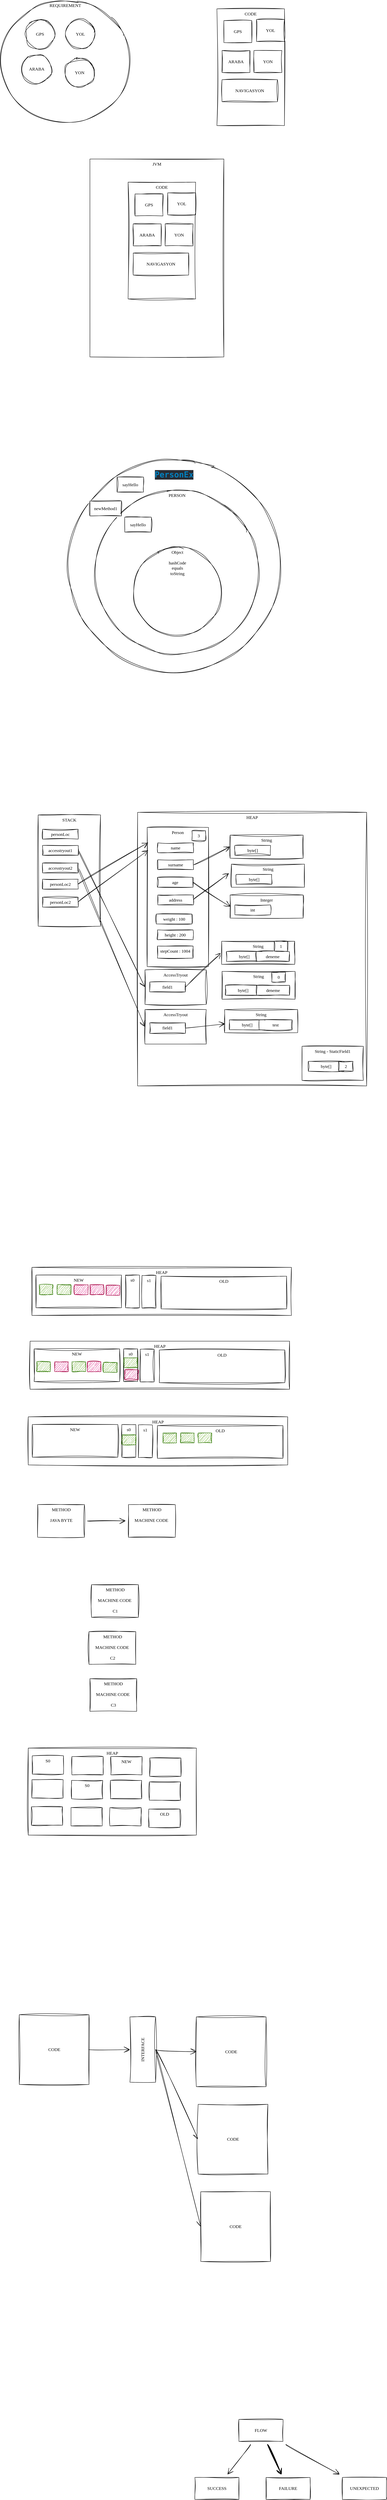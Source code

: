 <mxfile version="24.6.4" type="device">
  <diagram name="Page-1" id="4WKXbVPwhYz-1THPPJRX">
    <mxGraphModel dx="1126" dy="813" grid="0" gridSize="10" guides="1" tooltips="1" connect="1" arrows="1" fold="1" page="0" pageScale="1" pageWidth="4681" pageHeight="3300" math="0" shadow="0">
      <root>
        <mxCell id="0" />
        <mxCell id="1" parent="0" />
        <mxCell id="hSn5F7qQhg8oLAxuPcVd-22" value="&lt;div style=&quot;background-color:#282c34;color:#8a8a8a&quot;&gt;&lt;pre style=&quot;font-family:&#39;JetBrains Mono&#39;,monospace;font-size:16.5pt;&quot;&gt;&lt;span style=&quot;color:#0080c0;font-weight:bold;&quot;&gt;PersonEx&lt;/span&gt;&lt;/pre&gt;&lt;/div&gt;" style="ellipse;whiteSpace=wrap;html=1;aspect=fixed;sketch=1;hachureGap=4;jiggle=2;curveFitting=1;fontFamily=Verdana;verticalAlign=top;" parent="1" vertex="1">
          <mxGeometry x="-58" y="1221" width="579" height="579" as="geometry" />
        </mxCell>
        <mxCell id="hSn5F7qQhg8oLAxuPcVd-20" value="&lt;font face=&quot;Verdana&quot;&gt;JVM&lt;/font&gt;" style="whiteSpace=wrap;html=1;sketch=1;hachureGap=4;jiggle=2;curveFitting=1;fontFamily=Architects Daughter;fontSource=https%3A%2F%2Ffonts.googleapis.com%2Fcss%3Ffamily%3DArchitects%2BDaughter;verticalAlign=top;" parent="1" vertex="1">
          <mxGeometry x="2" y="403" width="365" height="539" as="geometry" />
        </mxCell>
        <mxCell id="hSn5F7qQhg8oLAxuPcVd-1" value="REQUIREMENT" style="ellipse;whiteSpace=wrap;html=1;sketch=1;hachureGap=4;jiggle=2;curveFitting=1;fontFamily=Verdana;verticalAlign=top;" parent="1" vertex="1">
          <mxGeometry x="-242" y="-29" width="354" height="333" as="geometry" />
        </mxCell>
        <mxCell id="hSn5F7qQhg8oLAxuPcVd-2" value="&lt;font face=&quot;Verdana&quot;&gt;CODE&lt;/font&gt;" style="whiteSpace=wrap;html=1;sketch=1;hachureGap=4;jiggle=2;curveFitting=1;fontFamily=Architects Daughter;fontSource=https%3A%2F%2Ffonts.googleapis.com%2Fcss%3Ffamily%3DArchitects%2BDaughter;verticalAlign=top;" parent="1" vertex="1">
          <mxGeometry x="348" y="-6" width="184" height="318" as="geometry" />
        </mxCell>
        <mxCell id="hSn5F7qQhg8oLAxuPcVd-4" value="GPS" style="ellipse;whiteSpace=wrap;html=1;aspect=fixed;sketch=1;hachureGap=4;jiggle=2;curveFitting=1;fontFamily=Verdana;" parent="1" vertex="1">
          <mxGeometry x="-174" y="23" width="80" height="80" as="geometry" />
        </mxCell>
        <mxCell id="hSn5F7qQhg8oLAxuPcVd-5" value="YOL" style="ellipse;whiteSpace=wrap;html=1;aspect=fixed;sketch=1;hachureGap=4;jiggle=2;curveFitting=1;fontFamily=Verdana;" parent="1" vertex="1">
          <mxGeometry x="-64" y="23" width="80" height="80" as="geometry" />
        </mxCell>
        <mxCell id="hSn5F7qQhg8oLAxuPcVd-6" value="ARABA" style="ellipse;whiteSpace=wrap;html=1;aspect=fixed;sketch=1;hachureGap=4;jiggle=2;curveFitting=1;fontFamily=Verdana;" parent="1" vertex="1">
          <mxGeometry x="-183" y="118" width="80" height="80" as="geometry" />
        </mxCell>
        <mxCell id="hSn5F7qQhg8oLAxuPcVd-7" value="YON" style="ellipse;whiteSpace=wrap;html=1;aspect=fixed;sketch=1;hachureGap=4;jiggle=2;curveFitting=1;fontFamily=Verdana;" parent="1" vertex="1">
          <mxGeometry x="-66" y="128" width="80" height="80" as="geometry" />
        </mxCell>
        <mxCell id="hSn5F7qQhg8oLAxuPcVd-9" value="GPS" style="rounded=0;whiteSpace=wrap;html=1;sketch=1;hachureGap=4;jiggle=2;curveFitting=1;fontFamily=Verdana;" parent="1" vertex="1">
          <mxGeometry x="367" y="26" width="76" height="60" as="geometry" />
        </mxCell>
        <mxCell id="hSn5F7qQhg8oLAxuPcVd-10" value="YOL" style="rounded=0;whiteSpace=wrap;html=1;sketch=1;hachureGap=4;jiggle=2;curveFitting=1;fontFamily=Verdana;" parent="1" vertex="1">
          <mxGeometry x="456" y="23" width="76" height="60" as="geometry" />
        </mxCell>
        <mxCell id="hSn5F7qQhg8oLAxuPcVd-11" value="ARABA" style="rounded=0;whiteSpace=wrap;html=1;sketch=1;hachureGap=4;jiggle=2;curveFitting=1;fontFamily=Verdana;" parent="1" vertex="1">
          <mxGeometry x="362" y="107.5" width="76" height="60" as="geometry" />
        </mxCell>
        <mxCell id="hSn5F7qQhg8oLAxuPcVd-12" value="YON" style="rounded=0;whiteSpace=wrap;html=1;sketch=1;hachureGap=4;jiggle=2;curveFitting=1;fontFamily=Verdana;" parent="1" vertex="1">
          <mxGeometry x="449" y="107.5" width="76" height="60" as="geometry" />
        </mxCell>
        <mxCell id="hSn5F7qQhg8oLAxuPcVd-13" value="NAVIGASYON" style="rounded=0;whiteSpace=wrap;html=1;sketch=1;hachureGap=4;jiggle=2;curveFitting=1;fontFamily=Verdana;" parent="1" vertex="1">
          <mxGeometry x="362" y="187" width="151" height="60" as="geometry" />
        </mxCell>
        <mxCell id="hSn5F7qQhg8oLAxuPcVd-14" value="&lt;font face=&quot;Verdana&quot;&gt;CODE&lt;/font&gt;" style="whiteSpace=wrap;html=1;sketch=1;hachureGap=4;jiggle=2;curveFitting=1;fontFamily=Architects Daughter;fontSource=https%3A%2F%2Ffonts.googleapis.com%2Fcss%3Ffamily%3DArchitects%2BDaughter;verticalAlign=top;" parent="1" vertex="1">
          <mxGeometry x="106" y="466" width="184" height="318" as="geometry" />
        </mxCell>
        <mxCell id="hSn5F7qQhg8oLAxuPcVd-15" value="GPS" style="rounded=0;whiteSpace=wrap;html=1;sketch=1;hachureGap=4;jiggle=2;curveFitting=1;fontFamily=Verdana;" parent="1" vertex="1">
          <mxGeometry x="125" y="498" width="76" height="60" as="geometry" />
        </mxCell>
        <mxCell id="hSn5F7qQhg8oLAxuPcVd-16" value="YOL" style="rounded=0;whiteSpace=wrap;html=1;sketch=1;hachureGap=4;jiggle=2;curveFitting=1;fontFamily=Verdana;" parent="1" vertex="1">
          <mxGeometry x="214" y="495" width="76" height="60" as="geometry" />
        </mxCell>
        <mxCell id="hSn5F7qQhg8oLAxuPcVd-17" value="ARABA" style="rounded=0;whiteSpace=wrap;html=1;sketch=1;hachureGap=4;jiggle=2;curveFitting=1;fontFamily=Verdana;" parent="1" vertex="1">
          <mxGeometry x="120" y="579.5" width="76" height="60" as="geometry" />
        </mxCell>
        <mxCell id="hSn5F7qQhg8oLAxuPcVd-18" value="YON" style="rounded=0;whiteSpace=wrap;html=1;sketch=1;hachureGap=4;jiggle=2;curveFitting=1;fontFamily=Verdana;" parent="1" vertex="1">
          <mxGeometry x="207" y="579.5" width="76" height="60" as="geometry" />
        </mxCell>
        <mxCell id="hSn5F7qQhg8oLAxuPcVd-19" value="NAVIGASYON" style="rounded=0;whiteSpace=wrap;html=1;sketch=1;hachureGap=4;jiggle=2;curveFitting=1;fontFamily=Verdana;" parent="1" vertex="1">
          <mxGeometry x="120" y="659" width="151" height="60" as="geometry" />
        </mxCell>
        <mxCell id="hSn5F7qQhg8oLAxuPcVd-21" value="PERSON" style="ellipse;whiteSpace=wrap;html=1;aspect=fixed;sketch=1;hachureGap=4;jiggle=2;curveFitting=1;fontFamily=Verdana;verticalAlign=top;" parent="1" vertex="1">
          <mxGeometry x="16" y="1305" width="447" height="447" as="geometry" />
        </mxCell>
        <mxCell id="hSn5F7qQhg8oLAxuPcVd-23" value="Object&lt;div&gt;&lt;br&gt;&lt;/div&gt;&lt;div&gt;hashCode&lt;/div&gt;&lt;div&gt;equals&lt;/div&gt;&lt;div&gt;toString&lt;/div&gt;&lt;div&gt;&lt;br&gt;&lt;/div&gt;" style="ellipse;whiteSpace=wrap;html=1;aspect=fixed;sketch=1;hachureGap=4;jiggle=2;curveFitting=1;fontFamily=Verdana;verticalAlign=top;" parent="1" vertex="1">
          <mxGeometry x="120" y="1460" width="241" height="241" as="geometry" />
        </mxCell>
        <mxCell id="hSn5F7qQhg8oLAxuPcVd-24" value="&lt;font face=&quot;Verdana&quot;&gt;sayHello&lt;/font&gt;" style="rounded=0;whiteSpace=wrap;html=1;sketch=1;hachureGap=4;jiggle=2;curveFitting=1;fontFamily=Architects Daughter;fontSource=https%3A%2F%2Ffonts.googleapis.com%2Fcss%3Ffamily%3DArchitects%2BDaughter;" parent="1" vertex="1">
          <mxGeometry x="97" y="1378" width="72" height="41" as="geometry" />
        </mxCell>
        <mxCell id="hSn5F7qQhg8oLAxuPcVd-25" value="&lt;font face=&quot;Verdana&quot;&gt;newMethod1&lt;/font&gt;" style="rounded=0;whiteSpace=wrap;html=1;sketch=1;hachureGap=4;jiggle=2;curveFitting=1;fontFamily=Architects Daughter;fontSource=https%3A%2F%2Ffonts.googleapis.com%2Fcss%3Ffamily%3DArchitects%2BDaughter;" parent="1" vertex="1">
          <mxGeometry x="2" y="1334" width="86" height="41" as="geometry" />
        </mxCell>
        <mxCell id="hSn5F7qQhg8oLAxuPcVd-26" value="&lt;font face=&quot;Verdana&quot;&gt;sayHello&lt;/font&gt;" style="rounded=0;whiteSpace=wrap;html=1;sketch=1;hachureGap=4;jiggle=2;curveFitting=1;fontFamily=Architects Daughter;fontSource=https%3A%2F%2Ffonts.googleapis.com%2Fcss%3Ffamily%3DArchitects%2BDaughter;" parent="1" vertex="1">
          <mxGeometry x="76" y="1269" width="72" height="41" as="geometry" />
        </mxCell>
        <mxCell id="iX3Dwy6AKFpw80MfnItk-1" value="STACK" style="rounded=0;whiteSpace=wrap;html=1;sketch=1;hachureGap=4;jiggle=2;curveFitting=1;fontFamily=Verdana;verticalAlign=top;" vertex="1" parent="1">
          <mxGeometry x="-139" y="2189" width="170" height="303" as="geometry" />
        </mxCell>
        <mxCell id="iX3Dwy6AKFpw80MfnItk-2" value="HEAP" style="rounded=0;whiteSpace=wrap;html=1;sketch=1;hachureGap=4;jiggle=2;curveFitting=1;fontFamily=Verdana;verticalAlign=top;" vertex="1" parent="1">
          <mxGeometry x="132" y="2182" width="624" height="745" as="geometry" />
        </mxCell>
        <mxCell id="iX3Dwy6AKFpw80MfnItk-3" value="HEAP" style="rounded=0;whiteSpace=wrap;html=1;sketch=1;hachureGap=4;jiggle=2;curveFitting=1;fontFamily=Verdana;verticalAlign=top;" vertex="1" parent="1">
          <mxGeometry x="-156" y="3421" width="707" height="131" as="geometry" />
        </mxCell>
        <mxCell id="iX3Dwy6AKFpw80MfnItk-4" value="NEW" style="rounded=0;whiteSpace=wrap;html=1;sketch=1;hachureGap=4;jiggle=2;curveFitting=1;fontFamily=Verdana;verticalAlign=top;" vertex="1" parent="1">
          <mxGeometry x="-145" y="3442" width="233" height="89" as="geometry" />
        </mxCell>
        <mxCell id="iX3Dwy6AKFpw80MfnItk-5" value="s0" style="rounded=0;whiteSpace=wrap;html=1;sketch=1;hachureGap=4;jiggle=2;curveFitting=1;fontFamily=Verdana;verticalAlign=top;" vertex="1" parent="1">
          <mxGeometry x="99" y="3442" width="38" height="89" as="geometry" />
        </mxCell>
        <mxCell id="iX3Dwy6AKFpw80MfnItk-6" value="s1" style="rounded=0;whiteSpace=wrap;html=1;sketch=1;hachureGap=4;jiggle=2;curveFitting=1;fontFamily=Verdana;verticalAlign=top;" vertex="1" parent="1">
          <mxGeometry x="144" y="3443" width="38" height="89" as="geometry" />
        </mxCell>
        <mxCell id="iX3Dwy6AKFpw80MfnItk-7" value="OLD" style="rounded=0;whiteSpace=wrap;html=1;sketch=1;hachureGap=4;jiggle=2;curveFitting=1;fontFamily=Verdana;verticalAlign=top;" vertex="1" parent="1">
          <mxGeometry x="196" y="3445" width="342" height="89" as="geometry" />
        </mxCell>
        <mxCell id="iX3Dwy6AKFpw80MfnItk-8" value="Person" style="rounded=0;whiteSpace=wrap;html=1;sketch=1;hachureGap=4;jiggle=2;curveFitting=1;fontFamily=Verdana;verticalAlign=top;" vertex="1" parent="1">
          <mxGeometry x="158" y="2223" width="167" height="379" as="geometry" />
        </mxCell>
        <mxCell id="iX3Dwy6AKFpw80MfnItk-9" value="name" style="rounded=0;whiteSpace=wrap;html=1;sketch=1;hachureGap=4;jiggle=2;curveFitting=1;fontFamily=Verdana;verticalAlign=top;" vertex="1" parent="1">
          <mxGeometry x="187" y="2265" width="97" height="27" as="geometry" />
        </mxCell>
        <mxCell id="iX3Dwy6AKFpw80MfnItk-21" style="edgeStyle=none;curved=1;rounded=0;sketch=1;hachureGap=4;jiggle=2;curveFitting=1;orthogonalLoop=1;jettySize=auto;html=1;exitX=1;exitY=0.5;exitDx=0;exitDy=0;entryX=0;entryY=0.5;entryDx=0;entryDy=0;fontFamily=Architects Daughter;fontSource=https%3A%2F%2Ffonts.googleapis.com%2Fcss%3Ffamily%3DArchitects%2BDaughter;fontSize=16;startSize=14;endArrow=open;endSize=14;sourcePerimeterSpacing=8;targetPerimeterSpacing=8;" edge="1" parent="1" source="iX3Dwy6AKFpw80MfnItk-10" target="iX3Dwy6AKFpw80MfnItk-18">
          <mxGeometry relative="1" as="geometry" />
        </mxCell>
        <mxCell id="iX3Dwy6AKFpw80MfnItk-10" value="surname" style="rounded=0;whiteSpace=wrap;html=1;sketch=1;hachureGap=4;jiggle=2;curveFitting=1;fontFamily=Verdana;verticalAlign=top;" vertex="1" parent="1">
          <mxGeometry x="187" y="2311" width="97" height="27" as="geometry" />
        </mxCell>
        <mxCell id="iX3Dwy6AKFpw80MfnItk-27" style="edgeStyle=none;curved=1;rounded=0;sketch=1;hachureGap=4;jiggle=2;curveFitting=1;orthogonalLoop=1;jettySize=auto;html=1;exitX=1;exitY=0.5;exitDx=0;exitDy=0;entryX=0;entryY=0.5;entryDx=0;entryDy=0;fontFamily=Architects Daughter;fontSource=https%3A%2F%2Ffonts.googleapis.com%2Fcss%3Ffamily%3DArchitects%2BDaughter;fontSize=16;startSize=14;endArrow=open;endSize=14;sourcePerimeterSpacing=8;targetPerimeterSpacing=8;" edge="1" parent="1" source="iX3Dwy6AKFpw80MfnItk-11" target="iX3Dwy6AKFpw80MfnItk-25">
          <mxGeometry relative="1" as="geometry" />
        </mxCell>
        <mxCell id="iX3Dwy6AKFpw80MfnItk-11" value="age" style="rounded=0;whiteSpace=wrap;html=1;sketch=1;hachureGap=4;jiggle=2;curveFitting=1;fontFamily=Verdana;verticalAlign=top;" vertex="1" parent="1">
          <mxGeometry x="186" y="2359" width="97" height="27" as="geometry" />
        </mxCell>
        <mxCell id="iX3Dwy6AKFpw80MfnItk-12" value="address" style="rounded=0;whiteSpace=wrap;html=1;sketch=1;hachureGap=4;jiggle=2;curveFitting=1;fontFamily=Verdana;verticalAlign=top;" vertex="1" parent="1">
          <mxGeometry x="187" y="2407" width="97" height="27" as="geometry" />
        </mxCell>
        <mxCell id="iX3Dwy6AKFpw80MfnItk-13" value="personLoc" style="rounded=0;whiteSpace=wrap;html=1;sketch=1;hachureGap=4;jiggle=2;curveFitting=1;fontFamily=Verdana;verticalAlign=top;" vertex="1" parent="1">
          <mxGeometry x="-127" y="2228" width="97" height="27" as="geometry" />
        </mxCell>
        <mxCell id="iX3Dwy6AKFpw80MfnItk-15" value="weight : 100" style="rounded=0;whiteSpace=wrap;html=1;sketch=1;hachureGap=4;jiggle=2;curveFitting=1;fontFamily=Verdana;verticalAlign=top;" vertex="1" parent="1">
          <mxGeometry x="183" y="2459" width="97" height="27" as="geometry" />
        </mxCell>
        <mxCell id="iX3Dwy6AKFpw80MfnItk-16" value="height : 200" style="rounded=0;whiteSpace=wrap;html=1;sketch=1;hachureGap=4;jiggle=2;curveFitting=1;fontFamily=Verdana;verticalAlign=top;" vertex="1" parent="1">
          <mxGeometry x="186" y="2502" width="97" height="27" as="geometry" />
        </mxCell>
        <mxCell id="iX3Dwy6AKFpw80MfnItk-17" value="stepCount : 1004" style="rounded=0;whiteSpace=wrap;html=1;sketch=1;hachureGap=4;jiggle=2;curveFitting=1;fontFamily=Verdana;verticalAlign=top;" vertex="1" parent="1">
          <mxGeometry x="186" y="2546" width="97" height="33" as="geometry" />
        </mxCell>
        <mxCell id="iX3Dwy6AKFpw80MfnItk-18" value="String" style="rounded=0;whiteSpace=wrap;html=1;sketch=1;hachureGap=4;jiggle=2;curveFitting=1;fontFamily=Verdana;verticalAlign=top;" vertex="1" parent="1">
          <mxGeometry x="384" y="2244" width="199" height="63" as="geometry" />
        </mxCell>
        <mxCell id="iX3Dwy6AKFpw80MfnItk-19" value="byte[]" style="rounded=0;whiteSpace=wrap;html=1;sketch=1;hachureGap=4;jiggle=2;curveFitting=1;fontFamily=Verdana;verticalAlign=top;" vertex="1" parent="1">
          <mxGeometry x="397" y="2272" width="97" height="27" as="geometry" />
        </mxCell>
        <mxCell id="iX3Dwy6AKFpw80MfnItk-22" value="String" style="rounded=0;whiteSpace=wrap;html=1;sketch=1;hachureGap=4;jiggle=2;curveFitting=1;fontFamily=Verdana;verticalAlign=top;" vertex="1" parent="1">
          <mxGeometry x="387.5" y="2323" width="199" height="63" as="geometry" />
        </mxCell>
        <mxCell id="iX3Dwy6AKFpw80MfnItk-23" value="byte[]" style="rounded=0;whiteSpace=wrap;html=1;sketch=1;hachureGap=4;jiggle=2;curveFitting=1;fontFamily=Verdana;verticalAlign=top;" vertex="1" parent="1">
          <mxGeometry x="400.5" y="2351" width="97" height="27" as="geometry" />
        </mxCell>
        <mxCell id="iX3Dwy6AKFpw80MfnItk-24" style="edgeStyle=none;curved=1;rounded=0;sketch=1;hachureGap=4;jiggle=2;curveFitting=1;orthogonalLoop=1;jettySize=auto;html=1;exitX=1;exitY=0.5;exitDx=0;exitDy=0;entryX=-0.034;entryY=0.393;entryDx=0;entryDy=0;entryPerimeter=0;fontFamily=Architects Daughter;fontSource=https%3A%2F%2Ffonts.googleapis.com%2Fcss%3Ffamily%3DArchitects%2BDaughter;fontSize=16;startSize=14;endArrow=open;endSize=14;sourcePerimeterSpacing=8;targetPerimeterSpacing=8;" edge="1" parent="1" source="iX3Dwy6AKFpw80MfnItk-12" target="iX3Dwy6AKFpw80MfnItk-22">
          <mxGeometry relative="1" as="geometry" />
        </mxCell>
        <mxCell id="iX3Dwy6AKFpw80MfnItk-25" value="Integer" style="rounded=0;whiteSpace=wrap;html=1;sketch=1;hachureGap=4;jiggle=2;curveFitting=1;fontFamily=Verdana;verticalAlign=top;" vertex="1" parent="1">
          <mxGeometry x="384" y="2407" width="199" height="63" as="geometry" />
        </mxCell>
        <mxCell id="iX3Dwy6AKFpw80MfnItk-26" value="int" style="rounded=0;whiteSpace=wrap;html=1;sketch=1;hachureGap=4;jiggle=2;curveFitting=1;fontFamily=Verdana;verticalAlign=top;" vertex="1" parent="1">
          <mxGeometry x="397" y="2434" width="97" height="27" as="geometry" />
        </mxCell>
        <mxCell id="iX3Dwy6AKFpw80MfnItk-28" value="AccessTryout" style="rounded=0;whiteSpace=wrap;html=1;sketch=1;hachureGap=4;jiggle=2;curveFitting=1;fontFamily=Verdana;verticalAlign=top;" vertex="1" parent="1">
          <mxGeometry x="152" y="2611" width="167" height="94" as="geometry" />
        </mxCell>
        <mxCell id="iX3Dwy6AKFpw80MfnItk-53" style="edgeStyle=none;curved=1;rounded=0;sketch=1;hachureGap=4;jiggle=2;curveFitting=1;orthogonalLoop=1;jettySize=auto;html=1;exitX=1;exitY=0.5;exitDx=0;exitDy=0;entryX=0;entryY=0.5;entryDx=0;entryDy=0;fontFamily=Architects Daughter;fontSource=https%3A%2F%2Ffonts.googleapis.com%2Fcss%3Ffamily%3DArchitects%2BDaughter;fontSize=16;startSize=14;endArrow=open;endSize=14;sourcePerimeterSpacing=8;targetPerimeterSpacing=8;" edge="1" parent="1" source="iX3Dwy6AKFpw80MfnItk-29" target="iX3Dwy6AKFpw80MfnItk-47">
          <mxGeometry relative="1" as="geometry" />
        </mxCell>
        <mxCell id="iX3Dwy6AKFpw80MfnItk-29" value="field1" style="rounded=0;whiteSpace=wrap;html=1;sketch=1;hachureGap=4;jiggle=2;curveFitting=1;fontFamily=Verdana;verticalAlign=top;" vertex="1" parent="1">
          <mxGeometry x="165" y="2644" width="97" height="27" as="geometry" />
        </mxCell>
        <mxCell id="iX3Dwy6AKFpw80MfnItk-30" value="String - StaticField1" style="rounded=0;whiteSpace=wrap;html=1;sketch=1;hachureGap=4;jiggle=2;curveFitting=1;fontFamily=Verdana;verticalAlign=top;" vertex="1" parent="1">
          <mxGeometry x="580" y="2819" width="167" height="93" as="geometry" />
        </mxCell>
        <mxCell id="iX3Dwy6AKFpw80MfnItk-32" style="edgeStyle=none;curved=1;rounded=0;sketch=1;hachureGap=4;jiggle=2;curveFitting=1;orthogonalLoop=1;jettySize=auto;html=1;exitX=1;exitY=0.5;exitDx=0;exitDy=0;entryX=0;entryY=0.5;entryDx=0;entryDy=0;fontFamily=Architects Daughter;fontSource=https%3A%2F%2Ffonts.googleapis.com%2Fcss%3Ffamily%3DArchitects%2BDaughter;fontSize=16;startSize=14;endArrow=open;endSize=14;sourcePerimeterSpacing=8;targetPerimeterSpacing=8;" edge="1" parent="1" source="iX3Dwy6AKFpw80MfnItk-31" target="iX3Dwy6AKFpw80MfnItk-28">
          <mxGeometry relative="1" as="geometry" />
        </mxCell>
        <mxCell id="iX3Dwy6AKFpw80MfnItk-31" value="accesstryout1" style="rounded=0;whiteSpace=wrap;html=1;sketch=1;hachureGap=4;jiggle=2;curveFitting=1;fontFamily=Verdana;verticalAlign=top;" vertex="1" parent="1">
          <mxGeometry x="-127" y="2272" width="97" height="27" as="geometry" />
        </mxCell>
        <mxCell id="iX3Dwy6AKFpw80MfnItk-33" value="AccessTryout" style="rounded=0;whiteSpace=wrap;html=1;sketch=1;hachureGap=4;jiggle=2;curveFitting=1;fontFamily=Verdana;verticalAlign=top;" vertex="1" parent="1">
          <mxGeometry x="152" y="2719" width="167" height="94" as="geometry" />
        </mxCell>
        <mxCell id="iX3Dwy6AKFpw80MfnItk-34" value="field1" style="rounded=0;whiteSpace=wrap;html=1;sketch=1;hachureGap=4;jiggle=2;curveFitting=1;fontFamily=Verdana;verticalAlign=top;" vertex="1" parent="1">
          <mxGeometry x="165" y="2755" width="97" height="29" as="geometry" />
        </mxCell>
        <mxCell id="iX3Dwy6AKFpw80MfnItk-36" style="edgeStyle=none;curved=1;rounded=0;sketch=1;hachureGap=4;jiggle=2;curveFitting=1;orthogonalLoop=1;jettySize=auto;html=1;exitX=1;exitY=0.5;exitDx=0;exitDy=0;entryX=0;entryY=0.5;entryDx=0;entryDy=0;fontFamily=Architects Daughter;fontSource=https%3A%2F%2Ffonts.googleapis.com%2Fcss%3Ffamily%3DArchitects%2BDaughter;fontSize=16;startSize=14;endArrow=open;endSize=14;sourcePerimeterSpacing=8;targetPerimeterSpacing=8;" edge="1" parent="1" source="iX3Dwy6AKFpw80MfnItk-35" target="iX3Dwy6AKFpw80MfnItk-33">
          <mxGeometry relative="1" as="geometry" />
        </mxCell>
        <mxCell id="iX3Dwy6AKFpw80MfnItk-35" value="accesstryout2" style="rounded=0;whiteSpace=wrap;html=1;sketch=1;hachureGap=4;jiggle=2;curveFitting=1;fontFamily=Verdana;verticalAlign=top;" vertex="1" parent="1">
          <mxGeometry x="-127" y="2320" width="97" height="27" as="geometry" />
        </mxCell>
        <mxCell id="iX3Dwy6AKFpw80MfnItk-37" value="byte[]" style="rounded=0;whiteSpace=wrap;html=1;sketch=1;hachureGap=4;jiggle=2;curveFitting=1;fontFamily=Verdana;verticalAlign=top;" vertex="1" parent="1">
          <mxGeometry x="597" y="2860" width="97" height="27" as="geometry" />
        </mxCell>
        <mxCell id="iX3Dwy6AKFpw80MfnItk-38" value="String" style="rounded=0;whiteSpace=wrap;html=1;sketch=1;hachureGap=4;jiggle=2;curveFitting=1;fontFamily=Verdana;verticalAlign=top;" vertex="1" parent="1">
          <mxGeometry x="362" y="2615" width="199" height="76" as="geometry" />
        </mxCell>
        <mxCell id="iX3Dwy6AKFpw80MfnItk-39" value="byte[]" style="rounded=0;whiteSpace=wrap;html=1;sketch=1;hachureGap=4;jiggle=2;curveFitting=1;fontFamily=Verdana;verticalAlign=top;" vertex="1" parent="1">
          <mxGeometry x="371" y="2653" width="97" height="27" as="geometry" />
        </mxCell>
        <mxCell id="iX3Dwy6AKFpw80MfnItk-41" value="deneme" style="rounded=0;whiteSpace=wrap;html=1;sketch=1;hachureGap=4;jiggle=2;curveFitting=1;fontFamily=Verdana;verticalAlign=top;" vertex="1" parent="1">
          <mxGeometry x="456" y="2653" width="90" height="27" as="geometry" />
        </mxCell>
        <mxCell id="iX3Dwy6AKFpw80MfnItk-42" value="String" style="rounded=0;whiteSpace=wrap;html=1;sketch=1;hachureGap=4;jiggle=2;curveFitting=1;fontFamily=Verdana;verticalAlign=top;" vertex="1" parent="1">
          <mxGeometry x="369" y="2719" width="199" height="63" as="geometry" />
        </mxCell>
        <mxCell id="iX3Dwy6AKFpw80MfnItk-43" value="byte[]" style="rounded=0;whiteSpace=wrap;html=1;sketch=1;hachureGap=4;jiggle=2;curveFitting=1;fontFamily=Verdana;verticalAlign=top;" vertex="1" parent="1">
          <mxGeometry x="382" y="2747" width="97" height="27" as="geometry" />
        </mxCell>
        <mxCell id="iX3Dwy6AKFpw80MfnItk-44" value="test" style="rounded=0;whiteSpace=wrap;html=1;sketch=1;hachureGap=4;jiggle=2;curveFitting=1;fontFamily=Verdana;verticalAlign=top;" vertex="1" parent="1">
          <mxGeometry x="463" y="2747" width="90" height="27" as="geometry" />
        </mxCell>
        <mxCell id="iX3Dwy6AKFpw80MfnItk-45" style="edgeStyle=none;curved=1;rounded=0;sketch=1;hachureGap=4;jiggle=2;curveFitting=1;orthogonalLoop=1;jettySize=auto;html=1;exitX=1;exitY=0.5;exitDx=0;exitDy=0;entryX=0.005;entryY=0.619;entryDx=0;entryDy=0;entryPerimeter=0;fontFamily=Architects Daughter;fontSource=https%3A%2F%2Ffonts.googleapis.com%2Fcss%3Ffamily%3DArchitects%2BDaughter;fontSize=16;startSize=14;endArrow=open;endSize=14;sourcePerimeterSpacing=8;targetPerimeterSpacing=8;" edge="1" parent="1" source="iX3Dwy6AKFpw80MfnItk-34" target="iX3Dwy6AKFpw80MfnItk-42">
          <mxGeometry relative="1" as="geometry" />
        </mxCell>
        <mxCell id="iX3Dwy6AKFpw80MfnItk-46" value="2" style="rounded=0;whiteSpace=wrap;html=1;sketch=1;hachureGap=4;jiggle=2;curveFitting=1;fontFamily=Verdana;verticalAlign=top;" vertex="1" parent="1">
          <mxGeometry x="680" y="2860" width="39" height="27" as="geometry" />
        </mxCell>
        <mxCell id="iX3Dwy6AKFpw80MfnItk-47" value="String" style="rounded=0;whiteSpace=wrap;html=1;sketch=1;hachureGap=4;jiggle=2;curveFitting=1;fontFamily=Verdana;verticalAlign=top;" vertex="1" parent="1">
          <mxGeometry x="361" y="2533" width="199" height="63" as="geometry" />
        </mxCell>
        <mxCell id="iX3Dwy6AKFpw80MfnItk-48" value="byte[]" style="rounded=0;whiteSpace=wrap;html=1;sketch=1;hachureGap=4;jiggle=2;curveFitting=1;fontFamily=Verdana;verticalAlign=top;" vertex="1" parent="1">
          <mxGeometry x="374" y="2561" width="97" height="27" as="geometry" />
        </mxCell>
        <mxCell id="iX3Dwy6AKFpw80MfnItk-49" value="deneme" style="rounded=0;whiteSpace=wrap;html=1;sketch=1;hachureGap=4;jiggle=2;curveFitting=1;fontFamily=Verdana;verticalAlign=top;" vertex="1" parent="1">
          <mxGeometry x="455" y="2561" width="90" height="27" as="geometry" />
        </mxCell>
        <mxCell id="iX3Dwy6AKFpw80MfnItk-52" value="0" style="rounded=0;whiteSpace=wrap;html=1;sketch=1;hachureGap=4;jiggle=2;curveFitting=1;fontFamily=Verdana;verticalAlign=top;" vertex="1" parent="1">
          <mxGeometry x="497.5" y="2617" width="37" height="27" as="geometry" />
        </mxCell>
        <mxCell id="iX3Dwy6AKFpw80MfnItk-54" value="1" style="rounded=0;whiteSpace=wrap;html=1;sketch=1;hachureGap=4;jiggle=2;curveFitting=1;fontFamily=Verdana;verticalAlign=top;" vertex="1" parent="1">
          <mxGeometry x="504" y="2533" width="37" height="27" as="geometry" />
        </mxCell>
        <mxCell id="iX3Dwy6AKFpw80MfnItk-55" value="3" style="rounded=0;whiteSpace=wrap;html=1;sketch=1;hachureGap=4;jiggle=2;curveFitting=1;fontFamily=Verdana;verticalAlign=top;" vertex="1" parent="1">
          <mxGeometry x="280" y="2232" width="37" height="27" as="geometry" />
        </mxCell>
        <mxCell id="iX3Dwy6AKFpw80MfnItk-56" value="personLoc2" style="rounded=0;whiteSpace=wrap;html=1;sketch=1;hachureGap=4;jiggle=2;curveFitting=1;fontFamily=Verdana;verticalAlign=top;" vertex="1" parent="1">
          <mxGeometry x="-127" y="2364" width="97" height="27" as="geometry" />
        </mxCell>
        <mxCell id="iX3Dwy6AKFpw80MfnItk-57" style="edgeStyle=none;curved=1;rounded=0;sketch=1;hachureGap=4;jiggle=2;curveFitting=1;orthogonalLoop=1;jettySize=auto;html=1;exitX=1;exitY=0.5;exitDx=0;exitDy=0;entryX=0.017;entryY=0.109;entryDx=0;entryDy=0;entryPerimeter=0;fontFamily=Architects Daughter;fontSource=https%3A%2F%2Ffonts.googleapis.com%2Fcss%3Ffamily%3DArchitects%2BDaughter;fontSize=16;startSize=14;endArrow=open;endSize=14;sourcePerimeterSpacing=8;targetPerimeterSpacing=8;" edge="1" parent="1" source="iX3Dwy6AKFpw80MfnItk-56" target="iX3Dwy6AKFpw80MfnItk-8">
          <mxGeometry relative="1" as="geometry" />
        </mxCell>
        <mxCell id="iX3Dwy6AKFpw80MfnItk-58" value="personLoc2" style="rounded=0;whiteSpace=wrap;html=1;sketch=1;hachureGap=4;jiggle=2;curveFitting=1;fontFamily=Verdana;verticalAlign=top;" vertex="1" parent="1">
          <mxGeometry x="-127" y="2413" width="97" height="27" as="geometry" />
        </mxCell>
        <mxCell id="iX3Dwy6AKFpw80MfnItk-59" style="edgeStyle=none;curved=1;rounded=0;sketch=1;hachureGap=4;jiggle=2;curveFitting=1;orthogonalLoop=1;jettySize=auto;html=1;exitX=1;exitY=0.5;exitDx=0;exitDy=0;entryX=0.017;entryY=0.164;entryDx=0;entryDy=0;entryPerimeter=0;fontFamily=Architects Daughter;fontSource=https%3A%2F%2Ffonts.googleapis.com%2Fcss%3Ffamily%3DArchitects%2BDaughter;fontSize=16;startSize=14;endArrow=open;endSize=14;sourcePerimeterSpacing=8;targetPerimeterSpacing=8;" edge="1" parent="1" source="iX3Dwy6AKFpw80MfnItk-58" target="iX3Dwy6AKFpw80MfnItk-8">
          <mxGeometry relative="1" as="geometry" />
        </mxCell>
        <mxCell id="iX3Dwy6AKFpw80MfnItk-60" value="1" style="rounded=0;whiteSpace=wrap;html=1;sketch=1;hachureGap=4;jiggle=2;curveFitting=1;fontFamily=Verdana;verticalAlign=top;fillColor=#60a917;fontColor=#ffffff;strokeColor=#2D7600;" vertex="1" parent="1">
          <mxGeometry x="-136" y="3468" width="37" height="27" as="geometry" />
        </mxCell>
        <mxCell id="iX3Dwy6AKFpw80MfnItk-61" value="2&lt;span style=&quot;color: rgba(0, 0, 0, 0); font-family: monospace; font-size: 0px; text-align: start; text-wrap: nowrap;&quot;&gt;%3CmxGraphModel%3E%3Croot%3E%3CmxCell%20id%3D%220%22%2F%3E%3CmxCell%20id%3D%221%22%20parent%3D%220%22%2F%3E%3CmxCell%20id%3D%222%22%20value%3D%221%22%20style%3D%22rounded%3D0%3BwhiteSpace%3Dwrap%3Bhtml%3D1%3Bsketch%3D1%3BhachureGap%3D4%3Bjiggle%3D2%3BcurveFitting%3D1%3BfontFamily%3DVerdana%3BverticalAlign%3Dtop%3B%22%20vertex%3D%221%22%20parent%3D%221%22%3E%3CmxGeometry%20x%3D%22-136%22%20y%3D%223468%22%20width%3D%2237%22%20height%3D%2227%22%20as%3D%22geometry%22%2F%3E%3C%2FmxCell%3E%3C%2Froot%3E%3C%2FmxGraphModel%3E&lt;/span&gt;" style="rounded=0;whiteSpace=wrap;html=1;sketch=1;hachureGap=4;jiggle=2;curveFitting=1;fontFamily=Verdana;verticalAlign=top;fillColor=#60a917;fontColor=#ffffff;strokeColor=#2D7600;" vertex="1" parent="1">
          <mxGeometry x="-87" y="3468" width="37" height="27" as="geometry" />
        </mxCell>
        <mxCell id="iX3Dwy6AKFpw80MfnItk-62" value="3" style="rounded=0;whiteSpace=wrap;html=1;sketch=1;hachureGap=4;jiggle=2;curveFitting=1;fontFamily=Verdana;verticalAlign=top;fillColor=#d80073;fontColor=#ffffff;strokeColor=#A50040;" vertex="1" parent="1">
          <mxGeometry x="-40" y="3468" width="37" height="27" as="geometry" />
        </mxCell>
        <mxCell id="iX3Dwy6AKFpw80MfnItk-63" value="4" style="rounded=0;whiteSpace=wrap;html=1;sketch=1;hachureGap=4;jiggle=2;curveFitting=1;fontFamily=Verdana;verticalAlign=top;fillColor=#d80073;fontColor=#ffffff;strokeColor=#A50040;" vertex="1" parent="1">
          <mxGeometry x="2" y="3468" width="37" height="27" as="geometry" />
        </mxCell>
        <mxCell id="iX3Dwy6AKFpw80MfnItk-64" value="5" style="rounded=0;whiteSpace=wrap;html=1;sketch=1;hachureGap=4;jiggle=2;curveFitting=1;fontFamily=Verdana;verticalAlign=top;fillColor=#d80073;fontColor=#ffffff;strokeColor=#A50040;" vertex="1" parent="1">
          <mxGeometry x="46" y="3470" width="37" height="27" as="geometry" />
        </mxCell>
        <mxCell id="iX3Dwy6AKFpw80MfnItk-65" value="HEAP" style="rounded=0;whiteSpace=wrap;html=1;sketch=1;hachureGap=4;jiggle=2;curveFitting=1;fontFamily=Verdana;verticalAlign=top;" vertex="1" parent="1">
          <mxGeometry x="-161" y="3622" width="707" height="131" as="geometry" />
        </mxCell>
        <mxCell id="iX3Dwy6AKFpw80MfnItk-66" value="NEW" style="rounded=0;whiteSpace=wrap;html=1;sketch=1;hachureGap=4;jiggle=2;curveFitting=1;fontFamily=Verdana;verticalAlign=top;" vertex="1" parent="1">
          <mxGeometry x="-150" y="3643" width="233" height="89" as="geometry" />
        </mxCell>
        <mxCell id="iX3Dwy6AKFpw80MfnItk-67" value="s0" style="rounded=0;whiteSpace=wrap;html=1;sketch=1;hachureGap=4;jiggle=2;curveFitting=1;fontFamily=Verdana;verticalAlign=top;" vertex="1" parent="1">
          <mxGeometry x="94" y="3643" width="38" height="89" as="geometry" />
        </mxCell>
        <mxCell id="iX3Dwy6AKFpw80MfnItk-68" value="s1" style="rounded=0;whiteSpace=wrap;html=1;sketch=1;hachureGap=4;jiggle=2;curveFitting=1;fontFamily=Verdana;verticalAlign=top;" vertex="1" parent="1">
          <mxGeometry x="139" y="3644" width="38" height="89" as="geometry" />
        </mxCell>
        <mxCell id="iX3Dwy6AKFpw80MfnItk-69" value="OLD" style="rounded=0;whiteSpace=wrap;html=1;sketch=1;hachureGap=4;jiggle=2;curveFitting=1;fontFamily=Verdana;verticalAlign=top;" vertex="1" parent="1">
          <mxGeometry x="191" y="3646" width="342" height="89" as="geometry" />
        </mxCell>
        <mxCell id="iX3Dwy6AKFpw80MfnItk-70" value="1" style="rounded=0;whiteSpace=wrap;html=1;sketch=1;hachureGap=4;jiggle=2;curveFitting=1;fontFamily=Verdana;verticalAlign=top;fillColor=#60a917;fontColor=#ffffff;strokeColor=#2D7600;" vertex="1" parent="1">
          <mxGeometry x="95" y="3667" width="37" height="27" as="geometry" />
        </mxCell>
        <mxCell id="iX3Dwy6AKFpw80MfnItk-71" value="2&lt;span style=&quot;color: rgba(0, 0, 0, 0); font-family: monospace; font-size: 0px; text-align: start; text-wrap: nowrap;&quot;&gt;%3CmxGraphModel%3E%3Croot%3E%3CmxCell%20id%3D%220%22%2F%3E%3CmxCell%20id%3D%221%22%20parent%3D%220%22%2F%3E%3CmxCell%20id%3D%222%22%20value%3D%221%22%20style%3D%22rounded%3D0%3BwhiteSpace%3Dwrap%3Bhtml%3D1%3Bsketch%3D1%3BhachureGap%3D4%3Bjiggle%3D2%3BcurveFitting%3D1%3BfontFamily%3DVerdana%3BverticalAlign%3Dtop%3B%22%20vertex%3D%221%22%20parent%3D%221%22%3E%3CmxGeometry%20x%3D%22-136%22%20y%3D%223468%22%20width%3D%2237%22%20height%3D%2227%22%20as%3D%22geometry%22%2F%3E%3C%2FmxCell%3E%3C%2Froot%3E%3C%2FmxGraphModel%3E&lt;/span&gt;" style="rounded=0;whiteSpace=wrap;html=1;sketch=1;hachureGap=4;jiggle=2;curveFitting=1;fontFamily=Verdana;verticalAlign=top;fillColor=#d80073;fontColor=#ffffff;strokeColor=#A50040;" vertex="1" parent="1">
          <mxGeometry x="97" y="3700" width="37" height="27" as="geometry" />
        </mxCell>
        <mxCell id="iX3Dwy6AKFpw80MfnItk-75" value="6" style="rounded=0;whiteSpace=wrap;html=1;sketch=1;hachureGap=4;jiggle=2;curveFitting=1;fontFamily=Verdana;verticalAlign=top;fillColor=#60a917;fontColor=#ffffff;strokeColor=#2D7600;" vertex="1" parent="1">
          <mxGeometry x="-143" y="3678" width="37" height="27" as="geometry" />
        </mxCell>
        <mxCell id="iX3Dwy6AKFpw80MfnItk-76" value="7" style="rounded=0;whiteSpace=wrap;html=1;sketch=1;hachureGap=4;jiggle=2;curveFitting=1;fontFamily=Verdana;verticalAlign=top;fillColor=#d80073;fontColor=#ffffff;strokeColor=#A50040;" vertex="1" parent="1">
          <mxGeometry x="-94" y="3678" width="37" height="27" as="geometry" />
        </mxCell>
        <mxCell id="iX3Dwy6AKFpw80MfnItk-77" value="8" style="rounded=0;whiteSpace=wrap;html=1;sketch=1;hachureGap=4;jiggle=2;curveFitting=1;fontFamily=Verdana;verticalAlign=top;fillColor=#60a917;fontColor=#ffffff;strokeColor=#2D7600;" vertex="1" parent="1">
          <mxGeometry x="-47" y="3678" width="37" height="27" as="geometry" />
        </mxCell>
        <mxCell id="iX3Dwy6AKFpw80MfnItk-78" value="9" style="rounded=0;whiteSpace=wrap;html=1;sketch=1;hachureGap=4;jiggle=2;curveFitting=1;fontFamily=Verdana;verticalAlign=top;fillColor=#d80073;fontColor=#ffffff;strokeColor=#A50040;" vertex="1" parent="1">
          <mxGeometry x="-5" y="3678" width="37" height="27" as="geometry" />
        </mxCell>
        <mxCell id="iX3Dwy6AKFpw80MfnItk-79" value="10" style="rounded=0;whiteSpace=wrap;html=1;sketch=1;hachureGap=4;jiggle=2;curveFitting=1;fontFamily=Verdana;verticalAlign=top;fillColor=#60a917;fontColor=#ffffff;strokeColor=#2D7600;" vertex="1" parent="1">
          <mxGeometry x="39" y="3680" width="37" height="27" as="geometry" />
        </mxCell>
        <mxCell id="iX3Dwy6AKFpw80MfnItk-81" value="HEAP" style="rounded=0;whiteSpace=wrap;html=1;sketch=1;hachureGap=4;jiggle=2;curveFitting=1;fontFamily=Verdana;verticalAlign=top;" vertex="1" parent="1">
          <mxGeometry x="-166" y="3828" width="707" height="131" as="geometry" />
        </mxCell>
        <mxCell id="iX3Dwy6AKFpw80MfnItk-82" value="NEW" style="rounded=0;whiteSpace=wrap;html=1;sketch=1;hachureGap=4;jiggle=2;curveFitting=1;fontFamily=Verdana;verticalAlign=top;" vertex="1" parent="1">
          <mxGeometry x="-155" y="3849" width="233" height="89" as="geometry" />
        </mxCell>
        <mxCell id="iX3Dwy6AKFpw80MfnItk-83" value="s0" style="rounded=0;whiteSpace=wrap;html=1;sketch=1;hachureGap=4;jiggle=2;curveFitting=1;fontFamily=Verdana;verticalAlign=top;" vertex="1" parent="1">
          <mxGeometry x="89" y="3849" width="38" height="89" as="geometry" />
        </mxCell>
        <mxCell id="iX3Dwy6AKFpw80MfnItk-84" value="s1" style="rounded=0;whiteSpace=wrap;html=1;sketch=1;hachureGap=4;jiggle=2;curveFitting=1;fontFamily=Verdana;verticalAlign=top;" vertex="1" parent="1">
          <mxGeometry x="134" y="3850" width="38" height="89" as="geometry" />
        </mxCell>
        <mxCell id="iX3Dwy6AKFpw80MfnItk-85" value="OLD" style="rounded=0;whiteSpace=wrap;html=1;sketch=1;hachureGap=4;jiggle=2;curveFitting=1;fontFamily=Verdana;verticalAlign=top;" vertex="1" parent="1">
          <mxGeometry x="186" y="3852" width="342" height="89" as="geometry" />
        </mxCell>
        <mxCell id="iX3Dwy6AKFpw80MfnItk-86" value="1" style="rounded=0;whiteSpace=wrap;html=1;sketch=1;hachureGap=4;jiggle=2;curveFitting=1;fontFamily=Verdana;verticalAlign=top;fillColor=#60a917;fontColor=#ffffff;strokeColor=#2D7600;" vertex="1" parent="1">
          <mxGeometry x="201" y="3872" width="37" height="27" as="geometry" />
        </mxCell>
        <mxCell id="iX3Dwy6AKFpw80MfnItk-88" value="6" style="rounded=0;whiteSpace=wrap;html=1;sketch=1;hachureGap=4;jiggle=2;curveFitting=1;fontFamily=Verdana;verticalAlign=top;fillColor=#60a917;fontColor=#ffffff;strokeColor=#2D7600;" vertex="1" parent="1">
          <mxGeometry x="249" y="3872" width="37" height="27" as="geometry" />
        </mxCell>
        <mxCell id="iX3Dwy6AKFpw80MfnItk-92" value="10" style="rounded=0;whiteSpace=wrap;html=1;sketch=1;hachureGap=4;jiggle=2;curveFitting=1;fontFamily=Verdana;verticalAlign=top;fillColor=#60a917;fontColor=#ffffff;strokeColor=#2D7600;" vertex="1" parent="1">
          <mxGeometry x="297" y="3872" width="37" height="27" as="geometry" />
        </mxCell>
        <mxCell id="iX3Dwy6AKFpw80MfnItk-97" value="15" style="rounded=0;whiteSpace=wrap;html=1;sketch=1;hachureGap=4;jiggle=2;curveFitting=1;fontFamily=Verdana;verticalAlign=top;fillColor=#60a917;fontColor=#ffffff;strokeColor=#2D7600;" vertex="1" parent="1">
          <mxGeometry x="90" y="3877" width="37" height="27" as="geometry" />
        </mxCell>
        <mxCell id="iX3Dwy6AKFpw80MfnItk-104" value="" style="edgeStyle=none;curved=1;rounded=0;sketch=1;hachureGap=4;jiggle=2;curveFitting=1;orthogonalLoop=1;jettySize=auto;html=1;fontFamily=Architects Daughter;fontSource=https%3A%2F%2Ffonts.googleapis.com%2Fcss%3Ffamily%3DArchitects%2BDaughter;fontSize=16;startSize=14;endArrow=open;endSize=14;sourcePerimeterSpacing=8;targetPerimeterSpacing=8;" edge="1" parent="1" source="iX3Dwy6AKFpw80MfnItk-102" target="iX3Dwy6AKFpw80MfnItk-103">
          <mxGeometry relative="1" as="geometry" />
        </mxCell>
        <mxCell id="iX3Dwy6AKFpw80MfnItk-102" value="METHOD&lt;div&gt;&lt;br&gt;&lt;/div&gt;&lt;div&gt;JAVA BYTE&lt;/div&gt;" style="rounded=0;whiteSpace=wrap;html=1;sketch=1;hachureGap=4;jiggle=2;curveFitting=1;fontFamily=Verdana;verticalAlign=top;" vertex="1" parent="1">
          <mxGeometry x="-140.5" y="4067" width="127.5" height="89" as="geometry" />
        </mxCell>
        <mxCell id="iX3Dwy6AKFpw80MfnItk-103" value="METHOD&lt;div&gt;&lt;br&gt;&lt;/div&gt;&lt;div&gt;MACHINE CODE&amp;nbsp;&lt;/div&gt;" style="rounded=0;whiteSpace=wrap;html=1;sketch=1;hachureGap=4;jiggle=2;curveFitting=1;fontFamily=Verdana;verticalAlign=top;" vertex="1" parent="1">
          <mxGeometry x="107" y="4067" width="127.5" height="89" as="geometry" />
        </mxCell>
        <mxCell id="iX3Dwy6AKFpw80MfnItk-105" value="METHOD&lt;div&gt;&lt;br&gt;&lt;/div&gt;&lt;div&gt;MACHINE CODE&amp;nbsp;&lt;/div&gt;&lt;div&gt;&lt;br&gt;&lt;/div&gt;&lt;div&gt;C1&lt;/div&gt;" style="rounded=0;whiteSpace=wrap;html=1;sketch=1;hachureGap=4;jiggle=2;curveFitting=1;fontFamily=Verdana;verticalAlign=top;" vertex="1" parent="1">
          <mxGeometry x="6.5" y="4285" width="127.5" height="89" as="geometry" />
        </mxCell>
        <mxCell id="iX3Dwy6AKFpw80MfnItk-106" value="METHOD&lt;div&gt;&lt;br&gt;&lt;/div&gt;&lt;div&gt;MACHINE CODE&amp;nbsp;&lt;/div&gt;&lt;div&gt;&lt;br&gt;&lt;/div&gt;&lt;div&gt;C2&lt;/div&gt;" style="rounded=0;whiteSpace=wrap;html=1;sketch=1;hachureGap=4;jiggle=2;curveFitting=1;fontFamily=Verdana;verticalAlign=top;" vertex="1" parent="1">
          <mxGeometry x="-0.5" y="4413" width="127.5" height="89" as="geometry" />
        </mxCell>
        <mxCell id="iX3Dwy6AKFpw80MfnItk-107" value="METHOD&lt;div&gt;&lt;br&gt;&lt;/div&gt;&lt;div&gt;MACHINE CODE&amp;nbsp;&lt;/div&gt;&lt;div&gt;&lt;br&gt;&lt;/div&gt;&lt;div&gt;C3&lt;/div&gt;" style="rounded=0;whiteSpace=wrap;html=1;sketch=1;hachureGap=4;jiggle=2;curveFitting=1;fontFamily=Verdana;verticalAlign=top;" vertex="1" parent="1">
          <mxGeometry x="2" y="4541" width="127.5" height="89" as="geometry" />
        </mxCell>
        <mxCell id="iX3Dwy6AKFpw80MfnItk-108" value="HEAP" style="rounded=0;whiteSpace=wrap;html=1;sketch=1;hachureGap=4;jiggle=2;curveFitting=1;fontFamily=Verdana;verticalAlign=top;" vertex="1" parent="1">
          <mxGeometry x="-166" y="4730" width="458" height="237" as="geometry" />
        </mxCell>
        <mxCell id="iX3Dwy6AKFpw80MfnItk-109" value="S0" style="rounded=0;whiteSpace=wrap;html=1;sketch=1;hachureGap=4;jiggle=2;curveFitting=1;fontFamily=Verdana;verticalAlign=top;" vertex="1" parent="1">
          <mxGeometry x="-155" y="4751" width="85" height="50" as="geometry" />
        </mxCell>
        <mxCell id="iX3Dwy6AKFpw80MfnItk-117" value="" style="rounded=0;whiteSpace=wrap;html=1;sketch=1;hachureGap=4;jiggle=2;curveFitting=1;fontFamily=Verdana;verticalAlign=top;" vertex="1" parent="1">
          <mxGeometry x="-47" y="4753" width="85" height="50" as="geometry" />
        </mxCell>
        <mxCell id="iX3Dwy6AKFpw80MfnItk-118" value="NEW" style="rounded=0;whiteSpace=wrap;html=1;sketch=1;hachureGap=4;jiggle=2;curveFitting=1;fontFamily=Verdana;verticalAlign=top;" vertex="1" parent="1">
          <mxGeometry x="59" y="4753" width="85" height="50" as="geometry" />
        </mxCell>
        <mxCell id="iX3Dwy6AKFpw80MfnItk-119" value="" style="rounded=0;whiteSpace=wrap;html=1;sketch=1;hachureGap=4;jiggle=2;curveFitting=1;fontFamily=Verdana;verticalAlign=top;" vertex="1" parent="1">
          <mxGeometry x="165" y="4757" width="85" height="50" as="geometry" />
        </mxCell>
        <mxCell id="iX3Dwy6AKFpw80MfnItk-120" value="" style="rounded=0;whiteSpace=wrap;html=1;sketch=1;hachureGap=4;jiggle=2;curveFitting=1;fontFamily=Verdana;verticalAlign=top;" vertex="1" parent="1">
          <mxGeometry x="-156" y="4816" width="85" height="50" as="geometry" />
        </mxCell>
        <mxCell id="iX3Dwy6AKFpw80MfnItk-121" value="S0" style="rounded=0;whiteSpace=wrap;html=1;sketch=1;hachureGap=4;jiggle=2;curveFitting=1;fontFamily=Verdana;verticalAlign=top;" vertex="1" parent="1">
          <mxGeometry x="-48" y="4818" width="85" height="50" as="geometry" />
        </mxCell>
        <mxCell id="iX3Dwy6AKFpw80MfnItk-122" value="" style="rounded=0;whiteSpace=wrap;html=1;sketch=1;hachureGap=4;jiggle=2;curveFitting=1;fontFamily=Verdana;verticalAlign=top;" vertex="1" parent="1">
          <mxGeometry x="58" y="4818" width="85" height="50" as="geometry" />
        </mxCell>
        <mxCell id="iX3Dwy6AKFpw80MfnItk-123" value="" style="rounded=0;whiteSpace=wrap;html=1;sketch=1;hachureGap=4;jiggle=2;curveFitting=1;fontFamily=Verdana;verticalAlign=top;" vertex="1" parent="1">
          <mxGeometry x="164" y="4822" width="85" height="50" as="geometry" />
        </mxCell>
        <mxCell id="iX3Dwy6AKFpw80MfnItk-124" value="" style="rounded=0;whiteSpace=wrap;html=1;sketch=1;hachureGap=4;jiggle=2;curveFitting=1;fontFamily=Verdana;verticalAlign=top;" vertex="1" parent="1">
          <mxGeometry x="-157.5" y="4890" width="85" height="50" as="geometry" />
        </mxCell>
        <mxCell id="iX3Dwy6AKFpw80MfnItk-125" value="" style="rounded=0;whiteSpace=wrap;html=1;sketch=1;hachureGap=4;jiggle=2;curveFitting=1;fontFamily=Verdana;verticalAlign=top;" vertex="1" parent="1">
          <mxGeometry x="-49.5" y="4892" width="85" height="50" as="geometry" />
        </mxCell>
        <mxCell id="iX3Dwy6AKFpw80MfnItk-126" value="" style="rounded=0;whiteSpace=wrap;html=1;sketch=1;hachureGap=4;jiggle=2;curveFitting=1;fontFamily=Verdana;verticalAlign=top;" vertex="1" parent="1">
          <mxGeometry x="56.5" y="4892" width="85" height="50" as="geometry" />
        </mxCell>
        <mxCell id="iX3Dwy6AKFpw80MfnItk-127" value="OLD" style="rounded=0;whiteSpace=wrap;html=1;sketch=1;hachureGap=4;jiggle=2;curveFitting=1;fontFamily=Verdana;verticalAlign=top;" vertex="1" parent="1">
          <mxGeometry x="162.5" y="4896" width="85" height="50" as="geometry" />
        </mxCell>
        <mxCell id="iX3Dwy6AKFpw80MfnItk-129" value="CODE" style="whiteSpace=wrap;html=1;aspect=fixed;sketch=1;hachureGap=4;jiggle=2;curveFitting=1;fontFamily=Verdana;" vertex="1" parent="1">
          <mxGeometry x="292" y="5462" width="190" height="190" as="geometry" />
        </mxCell>
        <mxCell id="iX3Dwy6AKFpw80MfnItk-134" style="edgeStyle=none;curved=1;rounded=0;sketch=1;hachureGap=4;jiggle=2;curveFitting=1;orthogonalLoop=1;jettySize=auto;html=1;exitX=1;exitY=0.5;exitDx=0;exitDy=0;entryX=0;entryY=0.5;entryDx=0;entryDy=0;fontFamily=Architects Daughter;fontSource=https%3A%2F%2Ffonts.googleapis.com%2Fcss%3Ffamily%3DArchitects%2BDaughter;fontSize=16;startSize=14;endArrow=open;endSize=14;sourcePerimeterSpacing=8;targetPerimeterSpacing=8;" edge="1" parent="1" source="iX3Dwy6AKFpw80MfnItk-130" target="iX3Dwy6AKFpw80MfnItk-133">
          <mxGeometry relative="1" as="geometry" />
        </mxCell>
        <mxCell id="iX3Dwy6AKFpw80MfnItk-130" value="CODE" style="whiteSpace=wrap;html=1;aspect=fixed;sketch=1;hachureGap=4;jiggle=2;curveFitting=1;fontFamily=Verdana;" vertex="1" parent="1">
          <mxGeometry x="-190.5" y="5456" width="190" height="190" as="geometry" />
        </mxCell>
        <mxCell id="iX3Dwy6AKFpw80MfnItk-137" style="edgeStyle=none;curved=1;rounded=0;sketch=1;hachureGap=4;jiggle=2;curveFitting=1;orthogonalLoop=1;jettySize=auto;html=1;exitX=1;exitY=0.5;exitDx=0;exitDy=0;entryX=0;entryY=0.5;entryDx=0;entryDy=0;fontFamily=Architects Daughter;fontSource=https%3A%2F%2Ffonts.googleapis.com%2Fcss%3Ffamily%3DArchitects%2BDaughter;fontSize=16;startSize=14;endArrow=open;endSize=14;sourcePerimeterSpacing=8;targetPerimeterSpacing=8;" edge="1" parent="1" source="iX3Dwy6AKFpw80MfnItk-133" target="iX3Dwy6AKFpw80MfnItk-129">
          <mxGeometry relative="1" as="geometry" />
        </mxCell>
        <mxCell id="iX3Dwy6AKFpw80MfnItk-138" style="edgeStyle=none;curved=1;rounded=0;sketch=1;hachureGap=4;jiggle=2;curveFitting=1;orthogonalLoop=1;jettySize=auto;html=1;exitX=1;exitY=0.5;exitDx=0;exitDy=0;entryX=0;entryY=0.5;entryDx=0;entryDy=0;fontFamily=Architects Daughter;fontSource=https%3A%2F%2Ffonts.googleapis.com%2Fcss%3Ffamily%3DArchitects%2BDaughter;fontSize=16;startSize=14;endArrow=open;endSize=14;sourcePerimeterSpacing=8;targetPerimeterSpacing=8;" edge="1" parent="1" source="iX3Dwy6AKFpw80MfnItk-133" target="iX3Dwy6AKFpw80MfnItk-135">
          <mxGeometry relative="1" as="geometry" />
        </mxCell>
        <mxCell id="iX3Dwy6AKFpw80MfnItk-139" style="edgeStyle=none;curved=1;rounded=0;sketch=1;hachureGap=4;jiggle=2;curveFitting=1;orthogonalLoop=1;jettySize=auto;html=1;exitX=1;exitY=0.5;exitDx=0;exitDy=0;entryX=0;entryY=0.5;entryDx=0;entryDy=0;fontFamily=Architects Daughter;fontSource=https%3A%2F%2Ffonts.googleapis.com%2Fcss%3Ffamily%3DArchitects%2BDaughter;fontSize=16;startSize=14;endArrow=open;endSize=14;sourcePerimeterSpacing=8;targetPerimeterSpacing=8;" edge="1" parent="1" source="iX3Dwy6AKFpw80MfnItk-133" target="iX3Dwy6AKFpw80MfnItk-136">
          <mxGeometry relative="1" as="geometry" />
        </mxCell>
        <mxCell id="iX3Dwy6AKFpw80MfnItk-133" value="INTERFACE" style="rounded=0;whiteSpace=wrap;html=1;sketch=1;hachureGap=4;jiggle=2;curveFitting=1;fontFamily=Verdana;horizontal=0;" vertex="1" parent="1">
          <mxGeometry x="111" y="5462" width="70" height="178" as="geometry" />
        </mxCell>
        <mxCell id="iX3Dwy6AKFpw80MfnItk-135" value="CODE" style="whiteSpace=wrap;html=1;aspect=fixed;sketch=1;hachureGap=4;jiggle=2;curveFitting=1;fontFamily=Verdana;" vertex="1" parent="1">
          <mxGeometry x="297" y="5700" width="190" height="190" as="geometry" />
        </mxCell>
        <mxCell id="iX3Dwy6AKFpw80MfnItk-136" value="CODE" style="whiteSpace=wrap;html=1;aspect=fixed;sketch=1;hachureGap=4;jiggle=2;curveFitting=1;fontFamily=Verdana;" vertex="1" parent="1">
          <mxGeometry x="304" y="5938" width="190" height="190" as="geometry" />
        </mxCell>
        <mxCell id="iX3Dwy6AKFpw80MfnItk-142" value="" style="edgeStyle=none;curved=1;rounded=0;sketch=1;hachureGap=4;jiggle=2;curveFitting=1;orthogonalLoop=1;jettySize=auto;html=1;fontFamily=Architects Daughter;fontSource=https%3A%2F%2Ffonts.googleapis.com%2Fcss%3Ffamily%3DArchitects%2BDaughter;fontSize=16;startSize=14;endArrow=open;endSize=14;sourcePerimeterSpacing=8;targetPerimeterSpacing=8;" edge="1" parent="1" source="iX3Dwy6AKFpw80MfnItk-140" target="iX3Dwy6AKFpw80MfnItk-141">
          <mxGeometry relative="1" as="geometry" />
        </mxCell>
        <mxCell id="iX3Dwy6AKFpw80MfnItk-144" value="" style="edgeStyle=none;curved=1;rounded=0;sketch=1;hachureGap=4;jiggle=2;curveFitting=1;orthogonalLoop=1;jettySize=auto;html=1;fontFamily=Architects Daughter;fontSource=https%3A%2F%2Ffonts.googleapis.com%2Fcss%3Ffamily%3DArchitects%2BDaughter;fontSize=16;startSize=14;endArrow=open;endSize=14;sourcePerimeterSpacing=8;targetPerimeterSpacing=8;" edge="1" parent="1" source="iX3Dwy6AKFpw80MfnItk-140" target="iX3Dwy6AKFpw80MfnItk-143">
          <mxGeometry relative="1" as="geometry" />
        </mxCell>
        <mxCell id="iX3Dwy6AKFpw80MfnItk-145" value="" style="edgeStyle=none;curved=1;rounded=0;sketch=1;hachureGap=4;jiggle=2;curveFitting=1;orthogonalLoop=1;jettySize=auto;html=1;fontFamily=Architects Daughter;fontSource=https%3A%2F%2Ffonts.googleapis.com%2Fcss%3Ffamily%3DArchitects%2BDaughter;fontSize=16;startSize=14;endArrow=open;endSize=14;sourcePerimeterSpacing=8;targetPerimeterSpacing=8;" edge="1" parent="1" source="iX3Dwy6AKFpw80MfnItk-140" target="iX3Dwy6AKFpw80MfnItk-143">
          <mxGeometry relative="1" as="geometry" />
        </mxCell>
        <mxCell id="iX3Dwy6AKFpw80MfnItk-146" value="" style="edgeStyle=none;curved=1;rounded=0;sketch=1;hachureGap=4;jiggle=2;curveFitting=1;orthogonalLoop=1;jettySize=auto;html=1;fontFamily=Architects Daughter;fontSource=https%3A%2F%2Ffonts.googleapis.com%2Fcss%3Ffamily%3DArchitects%2BDaughter;fontSize=16;startSize=14;endArrow=open;endSize=14;sourcePerimeterSpacing=8;targetPerimeterSpacing=8;" edge="1" parent="1" source="iX3Dwy6AKFpw80MfnItk-140" target="iX3Dwy6AKFpw80MfnItk-143">
          <mxGeometry relative="1" as="geometry" />
        </mxCell>
        <mxCell id="iX3Dwy6AKFpw80MfnItk-147" value="" style="edgeStyle=none;curved=1;rounded=0;sketch=1;hachureGap=4;jiggle=2;curveFitting=1;orthogonalLoop=1;jettySize=auto;html=1;fontFamily=Architects Daughter;fontSource=https%3A%2F%2Ffonts.googleapis.com%2Fcss%3Ffamily%3DArchitects%2BDaughter;fontSize=16;startSize=14;endArrow=open;endSize=14;sourcePerimeterSpacing=8;targetPerimeterSpacing=8;" edge="1" parent="1" source="iX3Dwy6AKFpw80MfnItk-140" target="iX3Dwy6AKFpw80MfnItk-143">
          <mxGeometry relative="1" as="geometry" />
        </mxCell>
        <mxCell id="iX3Dwy6AKFpw80MfnItk-149" value="" style="edgeStyle=none;curved=1;rounded=0;sketch=1;hachureGap=4;jiggle=2;curveFitting=1;orthogonalLoop=1;jettySize=auto;html=1;fontFamily=Architects Daughter;fontSource=https%3A%2F%2Ffonts.googleapis.com%2Fcss%3Ffamily%3DArchitects%2BDaughter;fontSize=16;startSize=14;endArrow=open;endSize=14;sourcePerimeterSpacing=8;targetPerimeterSpacing=8;" edge="1" parent="1" source="iX3Dwy6AKFpw80MfnItk-140" target="iX3Dwy6AKFpw80MfnItk-148">
          <mxGeometry relative="1" as="geometry" />
        </mxCell>
        <mxCell id="iX3Dwy6AKFpw80MfnItk-140" value="FLOW" style="rounded=0;whiteSpace=wrap;html=1;sketch=1;hachureGap=4;jiggle=2;curveFitting=1;fontFamily=Verdana;" vertex="1" parent="1">
          <mxGeometry x="408" y="6558" width="120" height="60" as="geometry" />
        </mxCell>
        <mxCell id="iX3Dwy6AKFpw80MfnItk-141" value="SUCCESS" style="rounded=0;whiteSpace=wrap;html=1;sketch=1;hachureGap=4;jiggle=2;curveFitting=1;fontFamily=Verdana;" vertex="1" parent="1">
          <mxGeometry x="288" y="6716" width="120" height="60" as="geometry" />
        </mxCell>
        <mxCell id="iX3Dwy6AKFpw80MfnItk-143" value="FAILURE" style="rounded=0;whiteSpace=wrap;html=1;sketch=1;hachureGap=4;jiggle=2;curveFitting=1;fontFamily=Verdana;" vertex="1" parent="1">
          <mxGeometry x="482" y="6716" width="120" height="60" as="geometry" />
        </mxCell>
        <mxCell id="iX3Dwy6AKFpw80MfnItk-148" value="UNEXPECTED" style="rounded=0;whiteSpace=wrap;html=1;sketch=1;hachureGap=4;jiggle=2;curveFitting=1;fontFamily=Verdana;" vertex="1" parent="1">
          <mxGeometry x="690" y="6716" width="120" height="60" as="geometry" />
        </mxCell>
      </root>
    </mxGraphModel>
  </diagram>
</mxfile>
